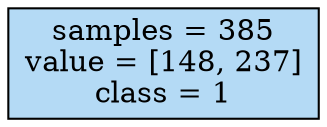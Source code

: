digraph Tree {
node [shape=box, style="filled", color="black"] ;
0 [label="samples = 385\nvalue = [148, 237]\nclass = 1", fillcolor="#399de560"] ;
}